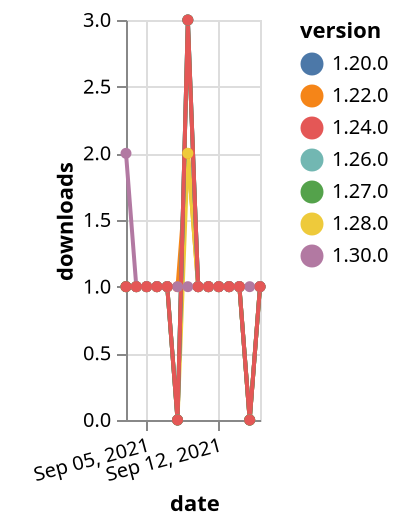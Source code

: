 {"$schema": "https://vega.github.io/schema/vega-lite/v5.json", "description": "A simple bar chart with embedded data.", "data": {"values": [{"date": "2021-09-03", "total": 177, "delta": 1, "version": "1.22.0"}, {"date": "2021-09-04", "total": 178, "delta": 1, "version": "1.22.0"}, {"date": "2021-09-05", "total": 179, "delta": 1, "version": "1.22.0"}, {"date": "2021-09-06", "total": 180, "delta": 1, "version": "1.22.0"}, {"date": "2021-09-07", "total": 181, "delta": 1, "version": "1.22.0"}, {"date": "2021-09-08", "total": 182, "delta": 1, "version": "1.22.0"}, {"date": "2021-09-09", "total": 184, "delta": 2, "version": "1.22.0"}, {"date": "2021-09-10", "total": 185, "delta": 1, "version": "1.22.0"}, {"date": "2021-09-11", "total": 186, "delta": 1, "version": "1.22.0"}, {"date": "2021-09-12", "total": 187, "delta": 1, "version": "1.22.0"}, {"date": "2021-09-13", "total": 188, "delta": 1, "version": "1.22.0"}, {"date": "2021-09-14", "total": 189, "delta": 1, "version": "1.22.0"}, {"date": "2021-09-15", "total": 189, "delta": 0, "version": "1.22.0"}, {"date": "2021-09-16", "total": 190, "delta": 1, "version": "1.22.0"}, {"date": "2021-09-03", "total": 155, "delta": 1, "version": "1.28.0"}, {"date": "2021-09-04", "total": 156, "delta": 1, "version": "1.28.0"}, {"date": "2021-09-05", "total": 157, "delta": 1, "version": "1.28.0"}, {"date": "2021-09-06", "total": 158, "delta": 1, "version": "1.28.0"}, {"date": "2021-09-07", "total": 159, "delta": 1, "version": "1.28.0"}, {"date": "2021-09-08", "total": 159, "delta": 0, "version": "1.28.0"}, {"date": "2021-09-09", "total": 161, "delta": 2, "version": "1.28.0"}, {"date": "2021-09-10", "total": 162, "delta": 1, "version": "1.28.0"}, {"date": "2021-09-11", "total": 163, "delta": 1, "version": "1.28.0"}, {"date": "2021-09-12", "total": 164, "delta": 1, "version": "1.28.0"}, {"date": "2021-09-13", "total": 165, "delta": 1, "version": "1.28.0"}, {"date": "2021-09-14", "total": 166, "delta": 1, "version": "1.28.0"}, {"date": "2021-09-15", "total": 166, "delta": 0, "version": "1.28.0"}, {"date": "2021-09-16", "total": 167, "delta": 1, "version": "1.28.0"}, {"date": "2021-09-03", "total": 138, "delta": 1, "version": "1.26.0"}, {"date": "2021-09-04", "total": 139, "delta": 1, "version": "1.26.0"}, {"date": "2021-09-05", "total": 140, "delta": 1, "version": "1.26.0"}, {"date": "2021-09-06", "total": 141, "delta": 1, "version": "1.26.0"}, {"date": "2021-09-07", "total": 142, "delta": 1, "version": "1.26.0"}, {"date": "2021-09-08", "total": 142, "delta": 0, "version": "1.26.0"}, {"date": "2021-09-09", "total": 145, "delta": 3, "version": "1.26.0"}, {"date": "2021-09-10", "total": 146, "delta": 1, "version": "1.26.0"}, {"date": "2021-09-11", "total": 147, "delta": 1, "version": "1.26.0"}, {"date": "2021-09-12", "total": 148, "delta": 1, "version": "1.26.0"}, {"date": "2021-09-13", "total": 149, "delta": 1, "version": "1.26.0"}, {"date": "2021-09-14", "total": 150, "delta": 1, "version": "1.26.0"}, {"date": "2021-09-15", "total": 150, "delta": 0, "version": "1.26.0"}, {"date": "2021-09-16", "total": 151, "delta": 1, "version": "1.26.0"}, {"date": "2021-09-03", "total": 213, "delta": 1, "version": "1.20.0"}, {"date": "2021-09-04", "total": 214, "delta": 1, "version": "1.20.0"}, {"date": "2021-09-05", "total": 215, "delta": 1, "version": "1.20.0"}, {"date": "2021-09-06", "total": 216, "delta": 1, "version": "1.20.0"}, {"date": "2021-09-07", "total": 217, "delta": 1, "version": "1.20.0"}, {"date": "2021-09-08", "total": 217, "delta": 0, "version": "1.20.0"}, {"date": "2021-09-09", "total": 220, "delta": 3, "version": "1.20.0"}, {"date": "2021-09-10", "total": 221, "delta": 1, "version": "1.20.0"}, {"date": "2021-09-11", "total": 222, "delta": 1, "version": "1.20.0"}, {"date": "2021-09-12", "total": 223, "delta": 1, "version": "1.20.0"}, {"date": "2021-09-13", "total": 224, "delta": 1, "version": "1.20.0"}, {"date": "2021-09-14", "total": 225, "delta": 1, "version": "1.20.0"}, {"date": "2021-09-15", "total": 225, "delta": 0, "version": "1.20.0"}, {"date": "2021-09-16", "total": 226, "delta": 1, "version": "1.20.0"}, {"date": "2021-09-03", "total": 142, "delta": 1, "version": "1.27.0"}, {"date": "2021-09-04", "total": 143, "delta": 1, "version": "1.27.0"}, {"date": "2021-09-05", "total": 144, "delta": 1, "version": "1.27.0"}, {"date": "2021-09-06", "total": 145, "delta": 1, "version": "1.27.0"}, {"date": "2021-09-07", "total": 146, "delta": 1, "version": "1.27.0"}, {"date": "2021-09-08", "total": 146, "delta": 0, "version": "1.27.0"}, {"date": "2021-09-09", "total": 149, "delta": 3, "version": "1.27.0"}, {"date": "2021-09-10", "total": 150, "delta": 1, "version": "1.27.0"}, {"date": "2021-09-11", "total": 151, "delta": 1, "version": "1.27.0"}, {"date": "2021-09-12", "total": 152, "delta": 1, "version": "1.27.0"}, {"date": "2021-09-13", "total": 153, "delta": 1, "version": "1.27.0"}, {"date": "2021-09-14", "total": 154, "delta": 1, "version": "1.27.0"}, {"date": "2021-09-15", "total": 154, "delta": 0, "version": "1.27.0"}, {"date": "2021-09-16", "total": 155, "delta": 1, "version": "1.27.0"}, {"date": "2021-09-03", "total": 119, "delta": 2, "version": "1.30.0"}, {"date": "2021-09-04", "total": 120, "delta": 1, "version": "1.30.0"}, {"date": "2021-09-05", "total": 121, "delta": 1, "version": "1.30.0"}, {"date": "2021-09-06", "total": 122, "delta": 1, "version": "1.30.0"}, {"date": "2021-09-07", "total": 123, "delta": 1, "version": "1.30.0"}, {"date": "2021-09-08", "total": 124, "delta": 1, "version": "1.30.0"}, {"date": "2021-09-09", "total": 125, "delta": 1, "version": "1.30.0"}, {"date": "2021-09-10", "total": 126, "delta": 1, "version": "1.30.0"}, {"date": "2021-09-11", "total": 127, "delta": 1, "version": "1.30.0"}, {"date": "2021-09-12", "total": 128, "delta": 1, "version": "1.30.0"}, {"date": "2021-09-13", "total": 129, "delta": 1, "version": "1.30.0"}, {"date": "2021-09-14", "total": 130, "delta": 1, "version": "1.30.0"}, {"date": "2021-09-15", "total": 131, "delta": 1, "version": "1.30.0"}, {"date": "2021-09-16", "total": 132, "delta": 1, "version": "1.30.0"}, {"date": "2021-09-03", "total": 164, "delta": 1, "version": "1.24.0"}, {"date": "2021-09-04", "total": 165, "delta": 1, "version": "1.24.0"}, {"date": "2021-09-05", "total": 166, "delta": 1, "version": "1.24.0"}, {"date": "2021-09-06", "total": 167, "delta": 1, "version": "1.24.0"}, {"date": "2021-09-07", "total": 168, "delta": 1, "version": "1.24.0"}, {"date": "2021-09-08", "total": 168, "delta": 0, "version": "1.24.0"}, {"date": "2021-09-09", "total": 171, "delta": 3, "version": "1.24.0"}, {"date": "2021-09-10", "total": 172, "delta": 1, "version": "1.24.0"}, {"date": "2021-09-11", "total": 173, "delta": 1, "version": "1.24.0"}, {"date": "2021-09-12", "total": 174, "delta": 1, "version": "1.24.0"}, {"date": "2021-09-13", "total": 175, "delta": 1, "version": "1.24.0"}, {"date": "2021-09-14", "total": 176, "delta": 1, "version": "1.24.0"}, {"date": "2021-09-15", "total": 176, "delta": 0, "version": "1.24.0"}, {"date": "2021-09-16", "total": 177, "delta": 1, "version": "1.24.0"}]}, "width": "container", "mark": {"type": "line", "point": {"filled": true}}, "encoding": {"x": {"field": "date", "type": "temporal", "timeUnit": "yearmonthdate", "title": "date", "axis": {"labelAngle": -15}}, "y": {"field": "delta", "type": "quantitative", "title": "downloads"}, "color": {"field": "version", "type": "nominal"}, "tooltip": {"field": "delta"}}}